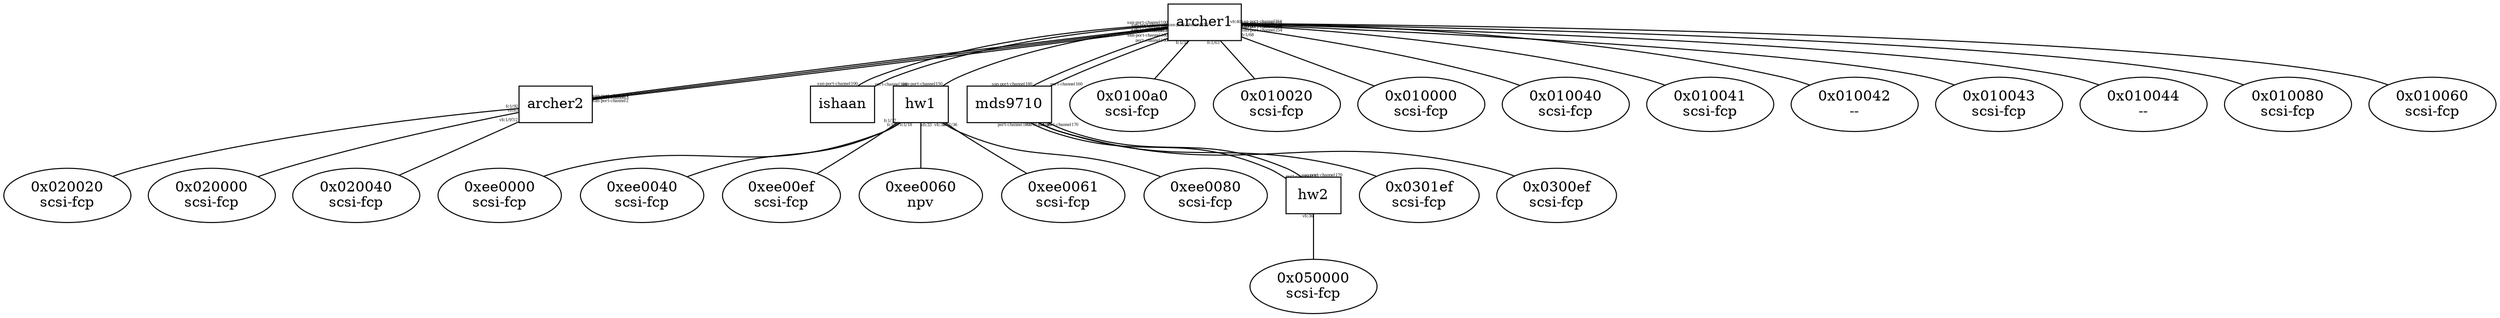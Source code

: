 graph "Network Topology for vsan 200" {
	node [shape=box]
	archer1
	archer2
	archer1 -- archer2 [headlabel="san-port-channel1" labelfontsize=4 taillabel="san-port-channel1"]
	archer2
	archer1 -- archer2 [headlabel="san-port-channel2" labelfontsize=4 taillabel="san-port-channel2"]
	archer2
	archer1 -- archer2 [headlabel="san-port-channel3" labelfontsize=4 taillabel="san-port-channel3"]
	ishaan
	archer1 -- ishaan [headlabel="san-port-channel100" labelfontsize=4 taillabel="san-port-channel100"]
	hw1
	archer1 -- hw1 [headlabel="san-port-channel150" labelfontsize=4 taillabel="san-port-channel150"]
	mds9710
	archer1 -- mds9710 [headlabel="san-port-channel160" labelfontsize=4 taillabel="san-port-channel160"]
	"0x0100a0
scsi-fcp" [shape=oval]
	archer1 -- "0x0100a0
scsi-fcp" [labelfontsize=4 taillabel="fc1/34"]
	"0x010020
scsi-fcp" [shape=oval]
	archer1 -- "0x010020
scsi-fcp" [labelfontsize=4 taillabel="fc1/63"]
	"0x010000
scsi-fcp" [shape=oval]
	archer1 -- "0x010000
scsi-fcp" [labelfontsize=4 taillabel="fc1/68"]
	"0x010040
scsi-fcp" [shape=oval]
	archer1 -- "0x010040
scsi-fcp" [labelfontsize=4 taillabel="san-port-channel254"]
	"0x010041
scsi-fcp" [shape=oval]
	archer1 -- "0x010041
scsi-fcp" [labelfontsize=4 taillabel="san-port-channel254"]
	"0x010042
--" [shape=oval]
	archer1 -- "0x010042
--" [labelfontsize=4 taillabel="san-port-channel254"]
	"0x010043
scsi-fcp" [shape=oval]
	archer1 -- "0x010043
scsi-fcp" [labelfontsize=4 taillabel="san-port-channel254"]
	"0x010044
--" [shape=oval]
	archer1 -- "0x010044
--" [labelfontsize=4 taillabel="san-port-channel254"]
	"0x010080
scsi-fcp" [shape=oval]
	archer1 -- "0x010080
scsi-fcp" [labelfontsize=4 taillabel=vfc40]
	"0x010060
scsi-fcp" [shape=oval]
	archer1 -- "0x010060
scsi-fcp" [labelfontsize=4 taillabel="vfc1/97"]
	archer2
	archer1
	archer1
	archer1
	"0x020020
scsi-fcp" [shape=oval]
	archer2 -- "0x020020
scsi-fcp" [labelfontsize=4 taillabel="fc1/92"]
	"0x020000
scsi-fcp" [shape=oval]
	archer2 -- "0x020000
scsi-fcp" [labelfontsize=4 taillabel=vfc63]
	"0x020040
scsi-fcp" [shape=oval]
	archer2 -- "0x020040
scsi-fcp" [labelfontsize=4 taillabel="vfc1/97/2"]
	ishaan
	archer1
	ishaan -- archer1 [headlabel="port-channel100" labelfontsize=4 taillabel="port-channel100"]
	hw1
	archer1
	"0xee0000
scsi-fcp" [shape=oval]
	hw1 -- "0xee0000
scsi-fcp" [labelfontsize=4 taillabel="fc1/17"]
	"0xee0040
scsi-fcp" [shape=oval]
	hw1 -- "0xee0040
scsi-fcp" [labelfontsize=4 taillabel="fc1/18"]
	"0xee00ef
scsi-fcp" [shape=oval]
	hw1 -- "0xee00ef
scsi-fcp" [labelfontsize=4 taillabel="fc1/37"]
	"0xee0060
npv" [shape=oval]
	hw1 -- "0xee0060
npv" [labelfontsize=4 taillabel=vfc33]
	"0xee0061
scsi-fcp" [shape=oval]
	hw1 -- "0xee0061
scsi-fcp" [labelfontsize=4 taillabel=vfc33]
	"0xee0080
scsi-fcp" [shape=oval]
	hw1 -- "0xee0080
scsi-fcp" [labelfontsize=4 taillabel="vfc1/36"]
	mds9710
	archer1
	mds9710 -- archer1 [headlabel="port-channel160" labelfontsize=4 taillabel="port-channel160"]
	hw2
	mds9710 -- hw2 [headlabel="port-channel170" labelfontsize=4 taillabel="port-channel170"]
	"0x0301ef
scsi-fcp" [shape=oval]
	mds9710 -- "0x0301ef
scsi-fcp" [labelfontsize=4 taillabel="fc1/48"]
	"0x0300ef
scsi-fcp" [shape=oval]
	mds9710 -- "0x0300ef
scsi-fcp" [labelfontsize=4 taillabel="fc8/46"]
	hw2
	mds9710
	hw2 -- mds9710 [headlabel="san-port-channel170" labelfontsize=4 taillabel="san-port-channel170"]
	"0x050000
scsi-fcp" [shape=oval]
	hw2 -- "0x050000
scsi-fcp" [labelfontsize=4 taillabel=vfc36]
}
